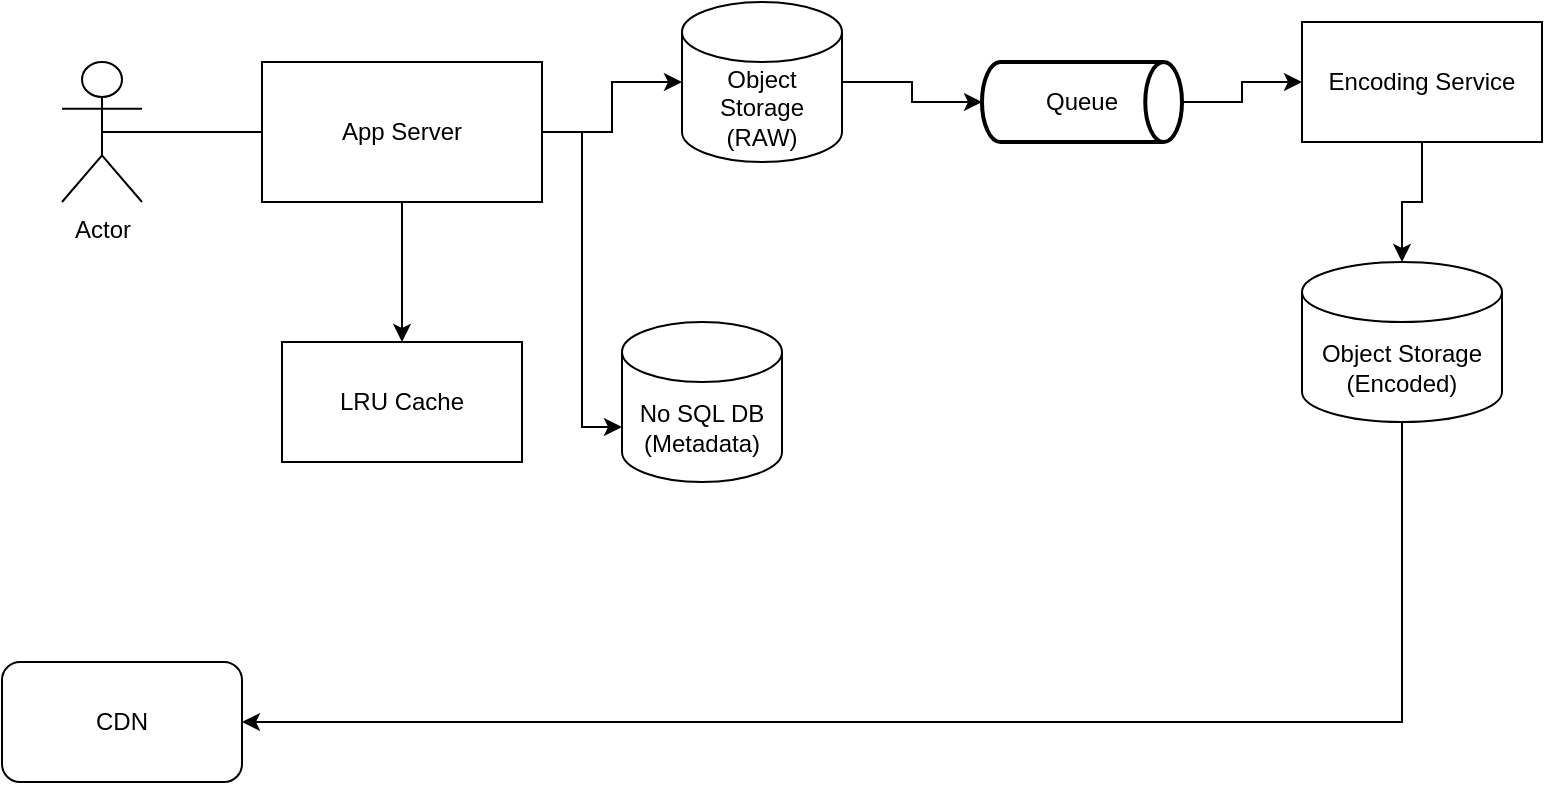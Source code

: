 <mxfile version="21.7.1" type="github">
  <diagram name="Page-1" id="4yN_IOcFB8aDGgdcJtbf">
    <mxGraphModel dx="954" dy="610" grid="1" gridSize="10" guides="1" tooltips="1" connect="1" arrows="1" fold="1" page="1" pageScale="1" pageWidth="827" pageHeight="1169" math="0" shadow="0">
      <root>
        <mxCell id="0" />
        <mxCell id="1" parent="0" />
        <mxCell id="-EtCMIh2DeuoLbIEvu5n-9" style="edgeStyle=orthogonalEdgeStyle;rounded=0;orthogonalLoop=1;jettySize=auto;html=1;exitX=0.5;exitY=0.5;exitDx=0;exitDy=0;exitPerimeter=0;" edge="1" parent="1" source="-EtCMIh2DeuoLbIEvu5n-1">
          <mxGeometry relative="1" as="geometry">
            <mxPoint x="230" y="195" as="targetPoint" />
          </mxGeometry>
        </mxCell>
        <mxCell id="-EtCMIh2DeuoLbIEvu5n-1" value="Actor" style="shape=umlActor;verticalLabelPosition=bottom;verticalAlign=top;html=1;outlineConnect=0;" vertex="1" parent="1">
          <mxGeometry x="80" y="160" width="40" height="70" as="geometry" />
        </mxCell>
        <mxCell id="-EtCMIh2DeuoLbIEvu5n-5" value="" style="edgeStyle=orthogonalEdgeStyle;rounded=0;orthogonalLoop=1;jettySize=auto;html=1;" edge="1" parent="1" source="-EtCMIh2DeuoLbIEvu5n-2" target="-EtCMIh2DeuoLbIEvu5n-3">
          <mxGeometry relative="1" as="geometry" />
        </mxCell>
        <mxCell id="-EtCMIh2DeuoLbIEvu5n-8" value="" style="edgeStyle=orthogonalEdgeStyle;rounded=0;orthogonalLoop=1;jettySize=auto;html=1;" edge="1" parent="1" source="-EtCMIh2DeuoLbIEvu5n-2" target="-EtCMIh2DeuoLbIEvu5n-7">
          <mxGeometry relative="1" as="geometry" />
        </mxCell>
        <mxCell id="-EtCMIh2DeuoLbIEvu5n-12" style="edgeStyle=orthogonalEdgeStyle;rounded=0;orthogonalLoop=1;jettySize=auto;html=1;exitX=1;exitY=0.5;exitDx=0;exitDy=0;entryX=0;entryY=0;entryDx=0;entryDy=52.5;entryPerimeter=0;" edge="1" parent="1" source="-EtCMIh2DeuoLbIEvu5n-2" target="-EtCMIh2DeuoLbIEvu5n-4">
          <mxGeometry relative="1" as="geometry" />
        </mxCell>
        <mxCell id="-EtCMIh2DeuoLbIEvu5n-2" value="App Server" style="rounded=0;whiteSpace=wrap;html=1;" vertex="1" parent="1">
          <mxGeometry x="180" y="160" width="140" height="70" as="geometry" />
        </mxCell>
        <mxCell id="-EtCMIh2DeuoLbIEvu5n-13" value="" style="edgeStyle=orthogonalEdgeStyle;rounded=0;orthogonalLoop=1;jettySize=auto;html=1;" edge="1" parent="1" source="-EtCMIh2DeuoLbIEvu5n-3" target="-EtCMIh2DeuoLbIEvu5n-10">
          <mxGeometry relative="1" as="geometry" />
        </mxCell>
        <mxCell id="-EtCMIh2DeuoLbIEvu5n-3" value="Object Storage&lt;br&gt;(RAW)" style="shape=cylinder3;whiteSpace=wrap;html=1;boundedLbl=1;backgroundOutline=1;size=15;" vertex="1" parent="1">
          <mxGeometry x="390" y="130" width="80" height="80" as="geometry" />
        </mxCell>
        <mxCell id="-EtCMIh2DeuoLbIEvu5n-4" value="No SQL DB (Metadata)" style="shape=cylinder3;whiteSpace=wrap;html=1;boundedLbl=1;backgroundOutline=1;size=15;" vertex="1" parent="1">
          <mxGeometry x="360" y="290" width="80" height="80" as="geometry" />
        </mxCell>
        <mxCell id="-EtCMIh2DeuoLbIEvu5n-7" value="LRU Cache" style="rounded=0;whiteSpace=wrap;html=1;" vertex="1" parent="1">
          <mxGeometry x="190" y="300" width="120" height="60" as="geometry" />
        </mxCell>
        <mxCell id="-EtCMIh2DeuoLbIEvu5n-15" value="" style="edgeStyle=orthogonalEdgeStyle;rounded=0;orthogonalLoop=1;jettySize=auto;html=1;" edge="1" parent="1" source="-EtCMIh2DeuoLbIEvu5n-10" target="-EtCMIh2DeuoLbIEvu5n-14">
          <mxGeometry relative="1" as="geometry" />
        </mxCell>
        <mxCell id="-EtCMIh2DeuoLbIEvu5n-10" value="Queue" style="strokeWidth=2;html=1;shape=mxgraph.flowchart.direct_data;whiteSpace=wrap;" vertex="1" parent="1">
          <mxGeometry x="540" y="160" width="100" height="40" as="geometry" />
        </mxCell>
        <mxCell id="-EtCMIh2DeuoLbIEvu5n-17" value="" style="edgeStyle=orthogonalEdgeStyle;rounded=0;orthogonalLoop=1;jettySize=auto;html=1;" edge="1" parent="1" source="-EtCMIh2DeuoLbIEvu5n-14" target="-EtCMIh2DeuoLbIEvu5n-16">
          <mxGeometry relative="1" as="geometry" />
        </mxCell>
        <mxCell id="-EtCMIh2DeuoLbIEvu5n-14" value="Encoding Service" style="rounded=0;whiteSpace=wrap;html=1;" vertex="1" parent="1">
          <mxGeometry x="700" y="140" width="120" height="60" as="geometry" />
        </mxCell>
        <mxCell id="-EtCMIh2DeuoLbIEvu5n-19" style="edgeStyle=orthogonalEdgeStyle;rounded=0;orthogonalLoop=1;jettySize=auto;html=1;exitX=0.5;exitY=1;exitDx=0;exitDy=0;exitPerimeter=0;entryX=1;entryY=0.5;entryDx=0;entryDy=0;" edge="1" parent="1" source="-EtCMIh2DeuoLbIEvu5n-16" target="-EtCMIh2DeuoLbIEvu5n-18">
          <mxGeometry relative="1" as="geometry" />
        </mxCell>
        <mxCell id="-EtCMIh2DeuoLbIEvu5n-16" value="Object Storage&lt;br&gt;(Encoded)" style="shape=cylinder3;whiteSpace=wrap;html=1;boundedLbl=1;backgroundOutline=1;size=15;" vertex="1" parent="1">
          <mxGeometry x="700" y="260" width="100" height="80" as="geometry" />
        </mxCell>
        <mxCell id="-EtCMIh2DeuoLbIEvu5n-18" value="CDN" style="rounded=1;whiteSpace=wrap;html=1;" vertex="1" parent="1">
          <mxGeometry x="50" y="460" width="120" height="60" as="geometry" />
        </mxCell>
      </root>
    </mxGraphModel>
  </diagram>
</mxfile>
